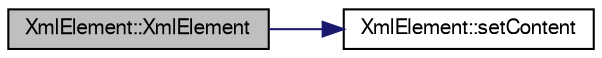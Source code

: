 digraph G
{
  edge [fontname="FreeSans",fontsize="10",labelfontname="FreeSans",labelfontsize="10"];
  node [fontname="FreeSans",fontsize="10",shape=record];
  rankdir=LR;
  Node1 [label="XmlElement::XmlElement",height=0.2,width=0.4,color="black", fillcolor="grey75", style="filled" fontcolor="black"];
  Node1 -> Node2 [color="midnightblue",fontsize="10",style="solid"];
  Node2 [label="XmlElement::setContent",height=0.2,width=0.4,color="black", fillcolor="white", style="filled",URL="$classXmlElement.html#aaf32abf7cdaf31b8896f52a7859d9826",tooltip="Sets the content of the element."];
}
